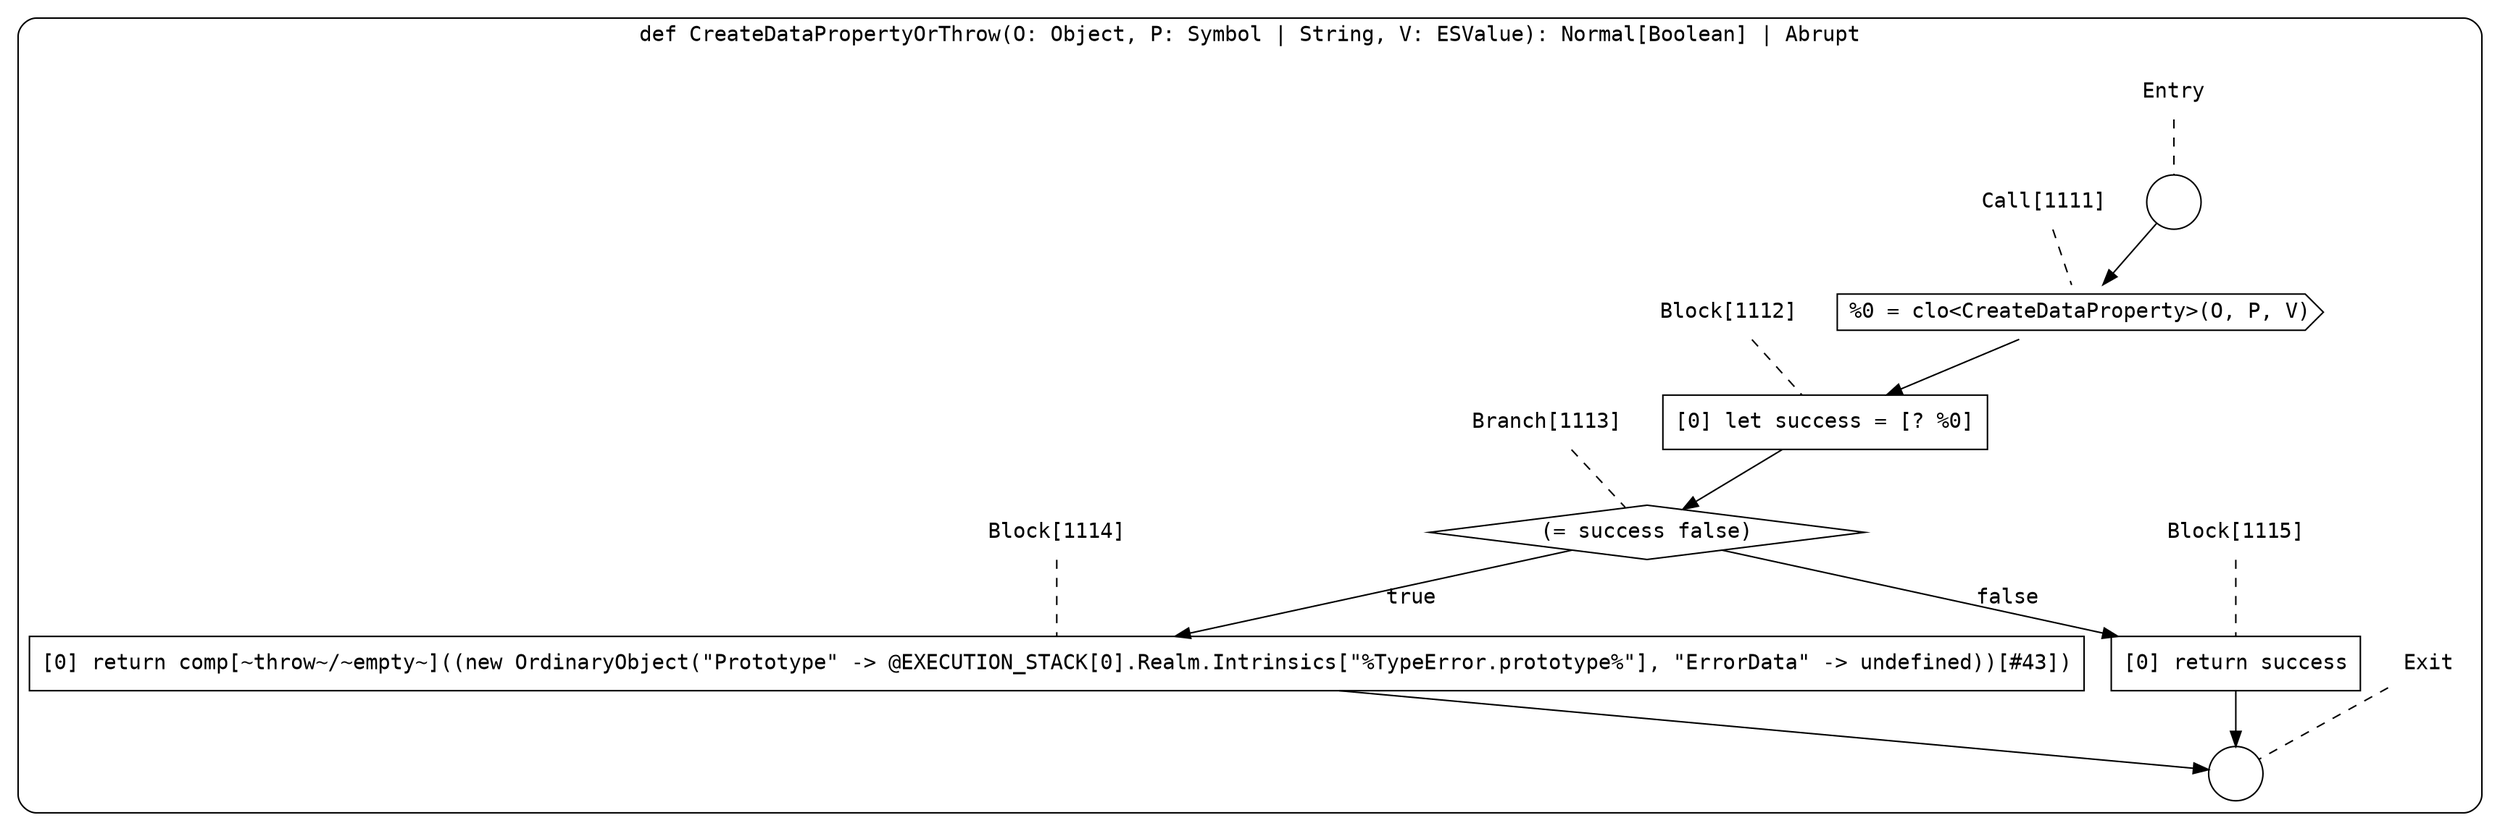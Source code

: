 digraph {
  graph [fontname = "Consolas"]
  node [fontname = "Consolas"]
  edge [fontname = "Consolas"]
  subgraph cluster135 {
    label = "def CreateDataPropertyOrThrow(O: Object, P: Symbol | String, V: ESValue): Normal[Boolean] | Abrupt"
    style = rounded
    cluster135_entry_name [shape=none, label=<<font color="black">Entry</font>>]
    cluster135_entry_name -> cluster135_entry [arrowhead=none, color="black", style=dashed]
    cluster135_entry [shape=circle label=" " color="black" fillcolor="white" style=filled]
    cluster135_entry -> node1111 [color="black"]
    cluster135_exit_name [shape=none, label=<<font color="black">Exit</font>>]
    cluster135_exit_name -> cluster135_exit [arrowhead=none, color="black", style=dashed]
    cluster135_exit [shape=circle label=" " color="black" fillcolor="white" style=filled]
    node1111_name [shape=none, label=<<font color="black">Call[1111]</font>>]
    node1111_name -> node1111 [arrowhead=none, color="black", style=dashed]
    node1111 [shape=cds, label=<<font color="black">%0 = clo&lt;CreateDataProperty&gt;(O, P, V)</font>> color="black" fillcolor="white", style=filled]
    node1111 -> node1112 [color="black"]
    node1112_name [shape=none, label=<<font color="black">Block[1112]</font>>]
    node1112_name -> node1112 [arrowhead=none, color="black", style=dashed]
    node1112 [shape=box, label=<<font color="black">[0] let success = [? %0]<BR ALIGN="LEFT"/></font>> color="black" fillcolor="white", style=filled]
    node1112 -> node1113 [color="black"]
    node1113_name [shape=none, label=<<font color="black">Branch[1113]</font>>]
    node1113_name -> node1113 [arrowhead=none, color="black", style=dashed]
    node1113 [shape=diamond, label=<<font color="black">(= success false)</font>> color="black" fillcolor="white", style=filled]
    node1113 -> node1114 [label=<<font color="black">true</font>> color="black"]
    node1113 -> node1115 [label=<<font color="black">false</font>> color="black"]
    node1114_name [shape=none, label=<<font color="black">Block[1114]</font>>]
    node1114_name -> node1114 [arrowhead=none, color="black", style=dashed]
    node1114 [shape=box, label=<<font color="black">[0] return comp[~throw~/~empty~]((new OrdinaryObject(&quot;Prototype&quot; -&gt; @EXECUTION_STACK[0].Realm.Intrinsics[&quot;%TypeError.prototype%&quot;], &quot;ErrorData&quot; -&gt; undefined))[#43])<BR ALIGN="LEFT"/></font>> color="black" fillcolor="white", style=filled]
    node1114 -> cluster135_exit [color="black"]
    node1115_name [shape=none, label=<<font color="black">Block[1115]</font>>]
    node1115_name -> node1115 [arrowhead=none, color="black", style=dashed]
    node1115 [shape=box, label=<<font color="black">[0] return success<BR ALIGN="LEFT"/></font>> color="black" fillcolor="white", style=filled]
    node1115 -> cluster135_exit [color="black"]
  }
}